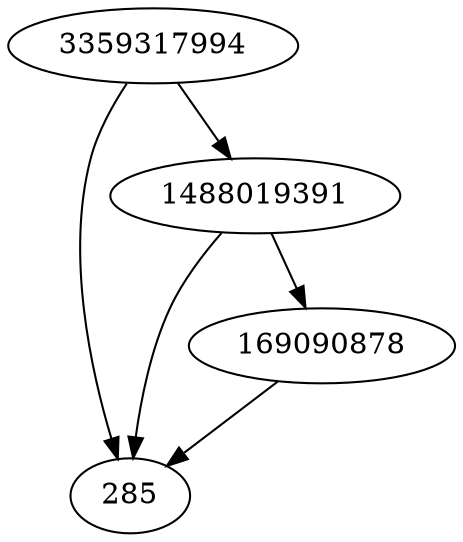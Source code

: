 strict digraph  {
3359317994;
285;
169090878;
1488019391;
3359317994 -> 285;
3359317994 -> 1488019391;
169090878 -> 285;
1488019391 -> 285;
1488019391 -> 169090878;
}
